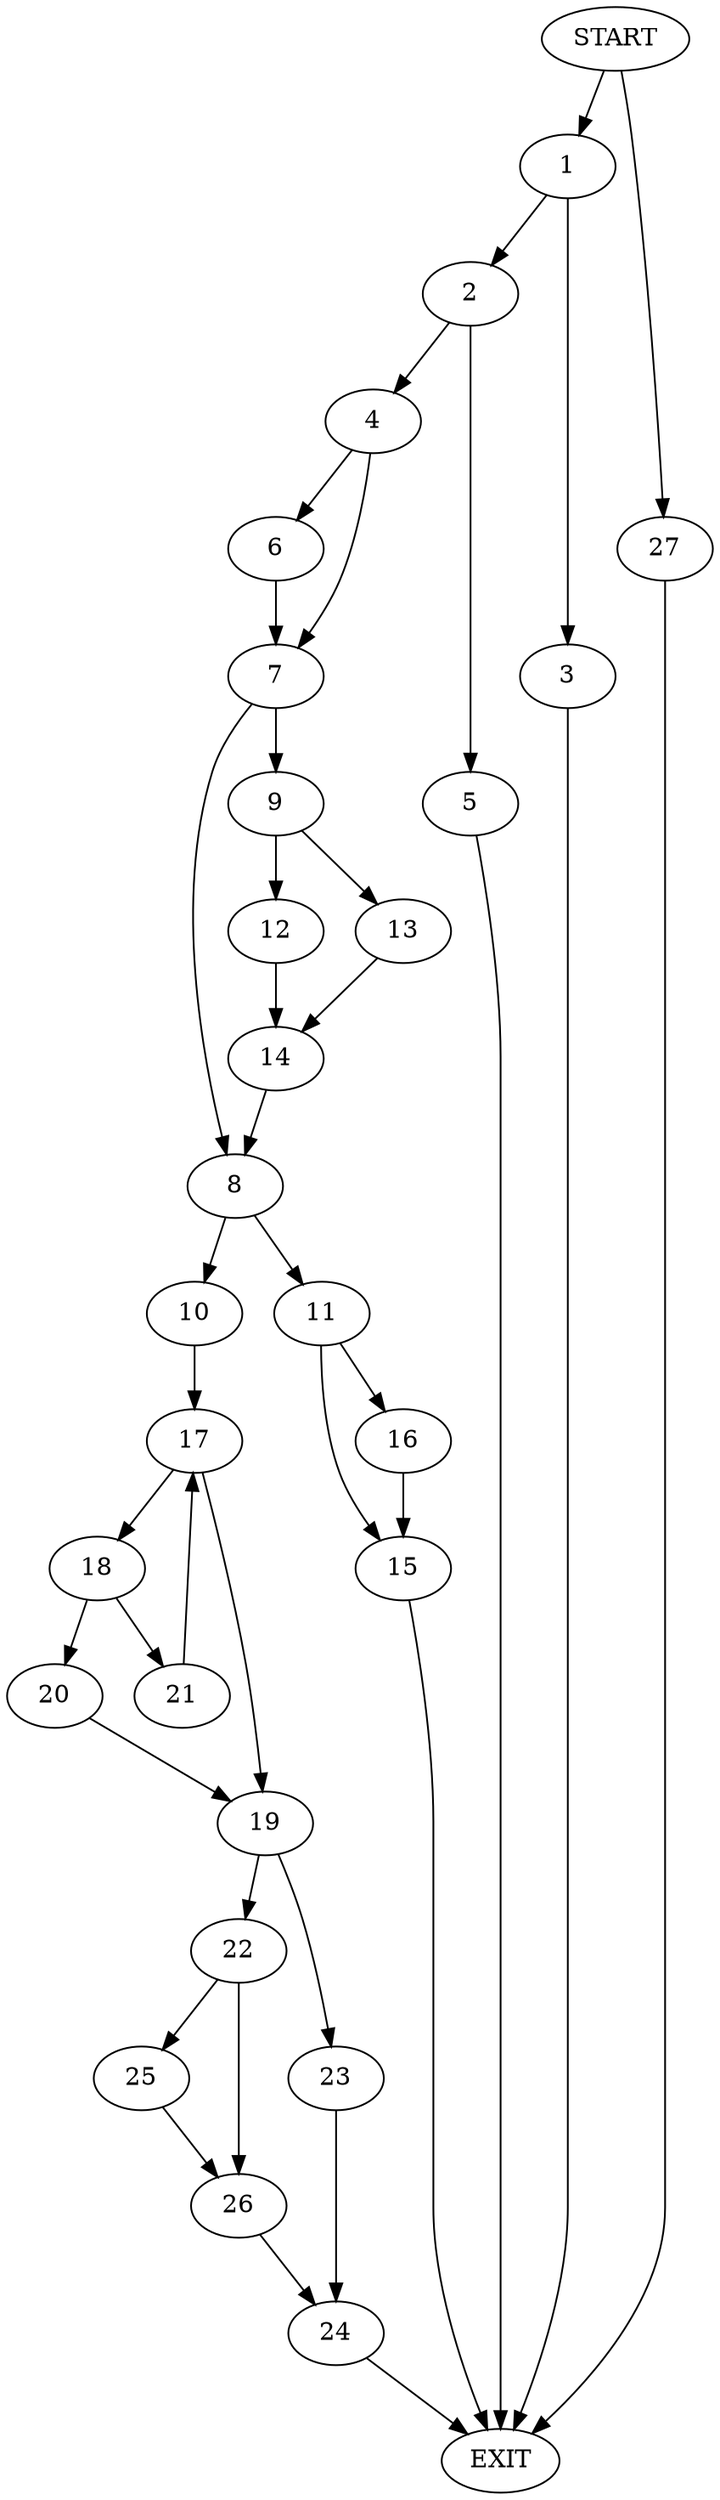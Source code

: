 digraph {
0 [label="START"]
28 [label="EXIT"]
0 -> 1
1 -> 2
1 -> 3
3 -> 28
2 -> 4
2 -> 5
5 -> 28
4 -> 6
4 -> 7
6 -> 7
7 -> 8
7 -> 9
8 -> 10
8 -> 11
9 -> 12
9 -> 13
12 -> 14
13 -> 14
14 -> 8
11 -> 15
11 -> 16
10 -> 17
16 -> 15
15 -> 28
17 -> 18
17 -> 19
18 -> 20
18 -> 21
19 -> 22
19 -> 23
20 -> 19
21 -> 17
23 -> 24
22 -> 25
22 -> 26
26 -> 24
25 -> 26
24 -> 28
0 -> 27
27 -> 28
}
